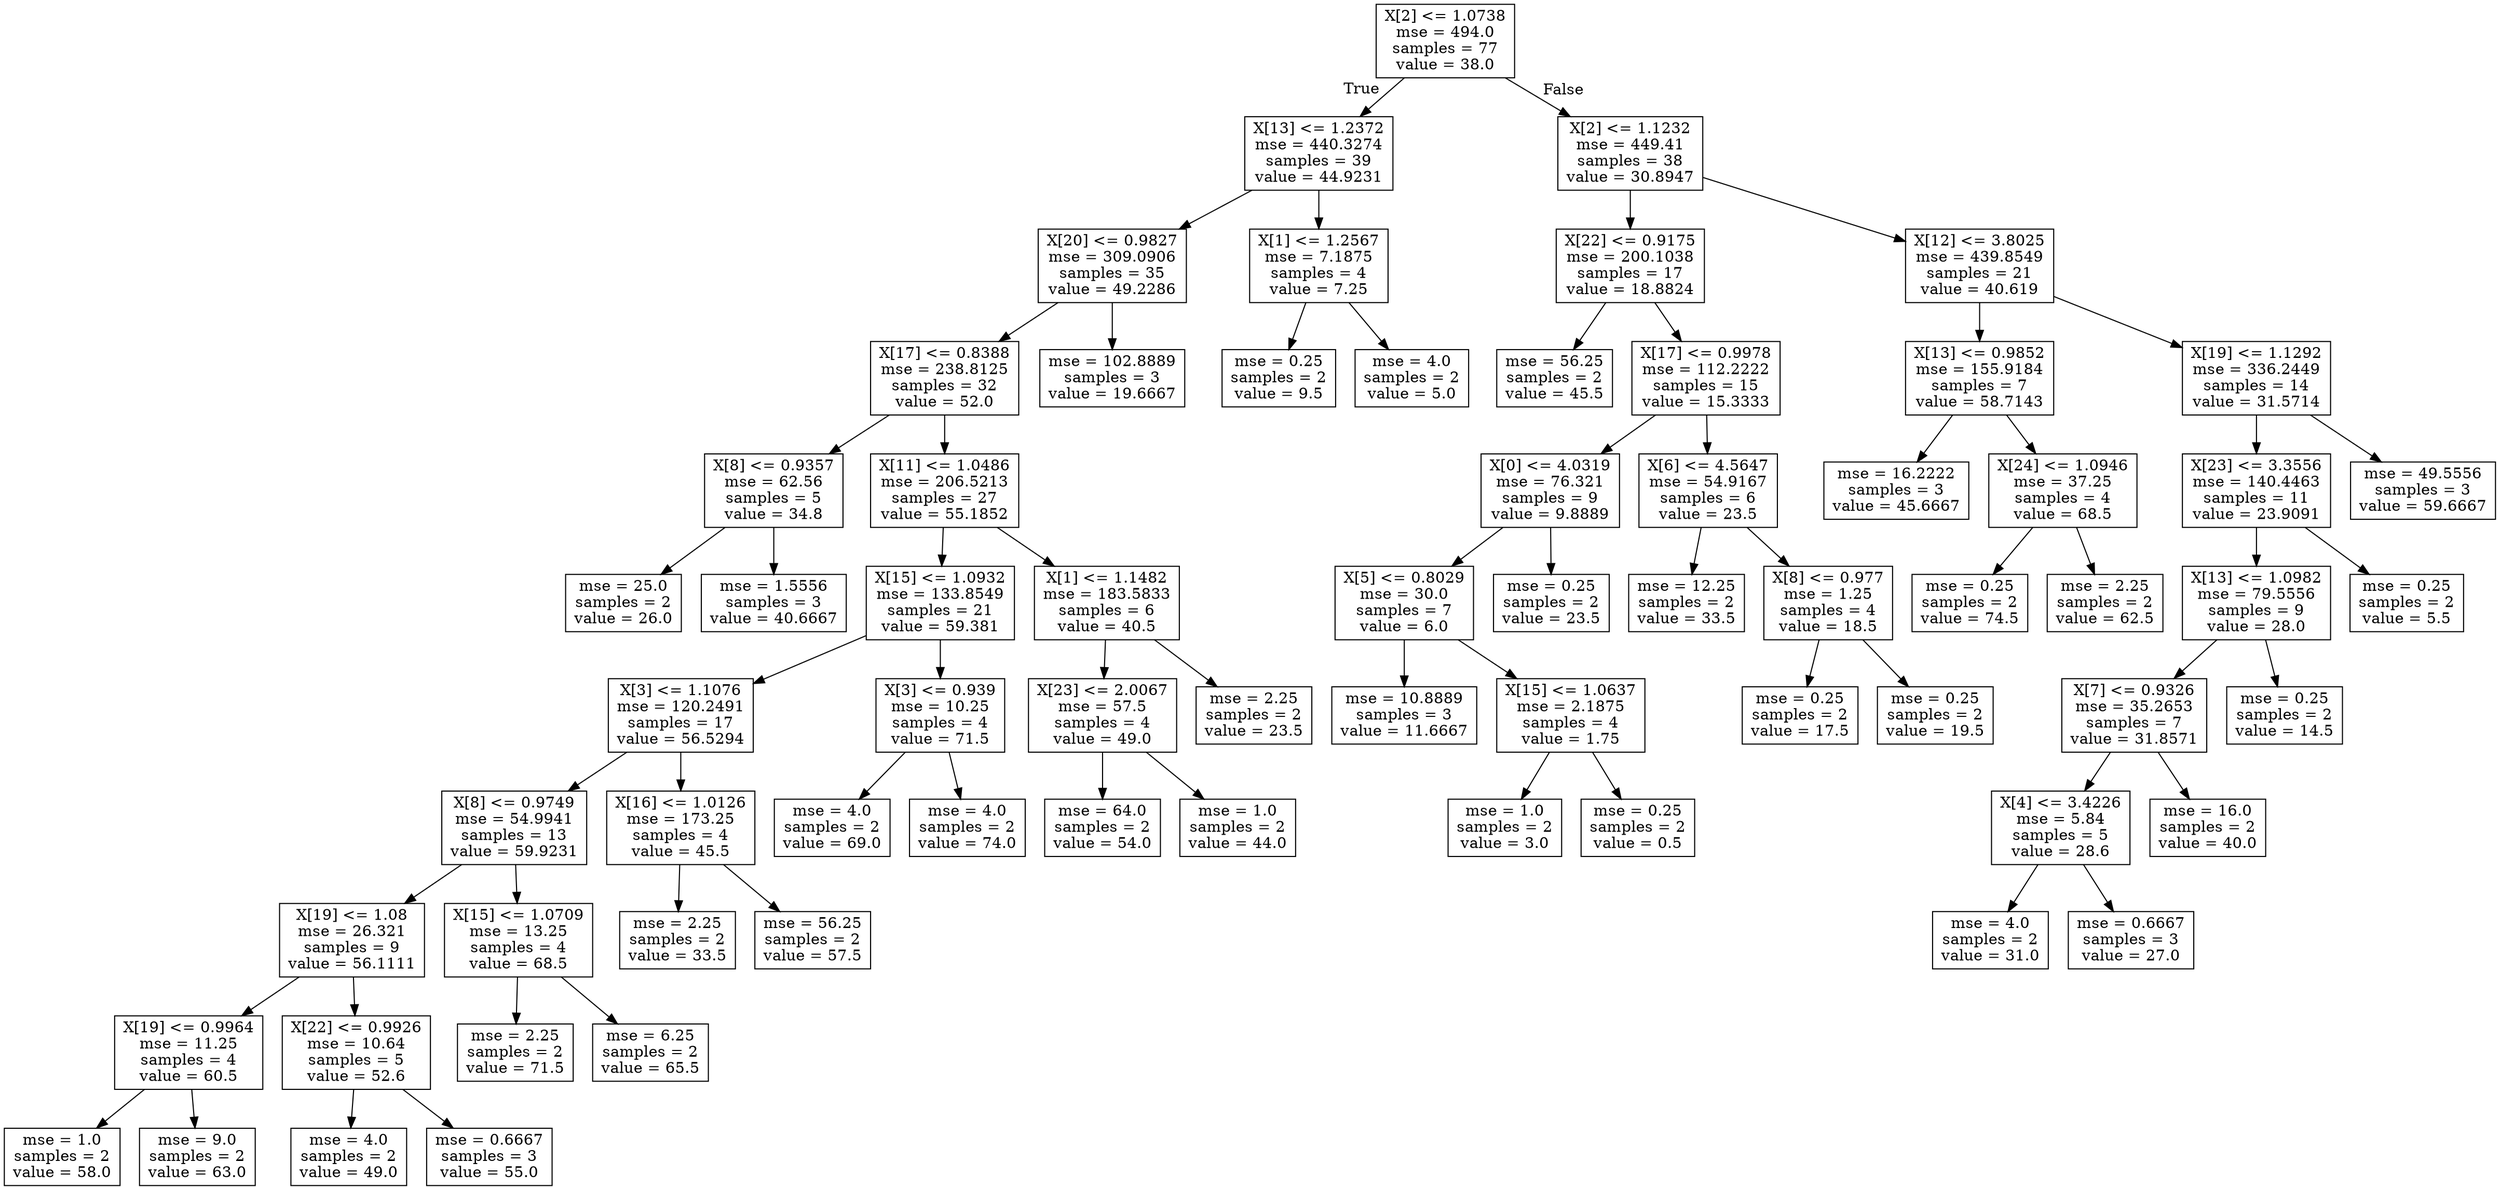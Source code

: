 digraph Tree {
node [shape=box] ;
0 [label="X[2] <= 1.0738\nmse = 494.0\nsamples = 77\nvalue = 38.0"] ;
1 [label="X[13] <= 1.2372\nmse = 440.3274\nsamples = 39\nvalue = 44.9231"] ;
0 -> 1 [labeldistance=2.5, labelangle=45, headlabel="True"] ;
2 [label="X[20] <= 0.9827\nmse = 309.0906\nsamples = 35\nvalue = 49.2286"] ;
1 -> 2 ;
3 [label="X[17] <= 0.8388\nmse = 238.8125\nsamples = 32\nvalue = 52.0"] ;
2 -> 3 ;
4 [label="X[8] <= 0.9357\nmse = 62.56\nsamples = 5\nvalue = 34.8"] ;
3 -> 4 ;
5 [label="mse = 25.0\nsamples = 2\nvalue = 26.0"] ;
4 -> 5 ;
6 [label="mse = 1.5556\nsamples = 3\nvalue = 40.6667"] ;
4 -> 6 ;
7 [label="X[11] <= 1.0486\nmse = 206.5213\nsamples = 27\nvalue = 55.1852"] ;
3 -> 7 ;
8 [label="X[15] <= 1.0932\nmse = 133.8549\nsamples = 21\nvalue = 59.381"] ;
7 -> 8 ;
9 [label="X[3] <= 1.1076\nmse = 120.2491\nsamples = 17\nvalue = 56.5294"] ;
8 -> 9 ;
10 [label="X[8] <= 0.9749\nmse = 54.9941\nsamples = 13\nvalue = 59.9231"] ;
9 -> 10 ;
11 [label="X[19] <= 1.08\nmse = 26.321\nsamples = 9\nvalue = 56.1111"] ;
10 -> 11 ;
12 [label="X[19] <= 0.9964\nmse = 11.25\nsamples = 4\nvalue = 60.5"] ;
11 -> 12 ;
13 [label="mse = 1.0\nsamples = 2\nvalue = 58.0"] ;
12 -> 13 ;
14 [label="mse = 9.0\nsamples = 2\nvalue = 63.0"] ;
12 -> 14 ;
15 [label="X[22] <= 0.9926\nmse = 10.64\nsamples = 5\nvalue = 52.6"] ;
11 -> 15 ;
16 [label="mse = 4.0\nsamples = 2\nvalue = 49.0"] ;
15 -> 16 ;
17 [label="mse = 0.6667\nsamples = 3\nvalue = 55.0"] ;
15 -> 17 ;
18 [label="X[15] <= 1.0709\nmse = 13.25\nsamples = 4\nvalue = 68.5"] ;
10 -> 18 ;
19 [label="mse = 2.25\nsamples = 2\nvalue = 71.5"] ;
18 -> 19 ;
20 [label="mse = 6.25\nsamples = 2\nvalue = 65.5"] ;
18 -> 20 ;
21 [label="X[16] <= 1.0126\nmse = 173.25\nsamples = 4\nvalue = 45.5"] ;
9 -> 21 ;
22 [label="mse = 2.25\nsamples = 2\nvalue = 33.5"] ;
21 -> 22 ;
23 [label="mse = 56.25\nsamples = 2\nvalue = 57.5"] ;
21 -> 23 ;
24 [label="X[3] <= 0.939\nmse = 10.25\nsamples = 4\nvalue = 71.5"] ;
8 -> 24 ;
25 [label="mse = 4.0\nsamples = 2\nvalue = 69.0"] ;
24 -> 25 ;
26 [label="mse = 4.0\nsamples = 2\nvalue = 74.0"] ;
24 -> 26 ;
27 [label="X[1] <= 1.1482\nmse = 183.5833\nsamples = 6\nvalue = 40.5"] ;
7 -> 27 ;
28 [label="X[23] <= 2.0067\nmse = 57.5\nsamples = 4\nvalue = 49.0"] ;
27 -> 28 ;
29 [label="mse = 64.0\nsamples = 2\nvalue = 54.0"] ;
28 -> 29 ;
30 [label="mse = 1.0\nsamples = 2\nvalue = 44.0"] ;
28 -> 30 ;
31 [label="mse = 2.25\nsamples = 2\nvalue = 23.5"] ;
27 -> 31 ;
32 [label="mse = 102.8889\nsamples = 3\nvalue = 19.6667"] ;
2 -> 32 ;
33 [label="X[1] <= 1.2567\nmse = 7.1875\nsamples = 4\nvalue = 7.25"] ;
1 -> 33 ;
34 [label="mse = 0.25\nsamples = 2\nvalue = 9.5"] ;
33 -> 34 ;
35 [label="mse = 4.0\nsamples = 2\nvalue = 5.0"] ;
33 -> 35 ;
36 [label="X[2] <= 1.1232\nmse = 449.41\nsamples = 38\nvalue = 30.8947"] ;
0 -> 36 [labeldistance=2.5, labelangle=-45, headlabel="False"] ;
37 [label="X[22] <= 0.9175\nmse = 200.1038\nsamples = 17\nvalue = 18.8824"] ;
36 -> 37 ;
38 [label="mse = 56.25\nsamples = 2\nvalue = 45.5"] ;
37 -> 38 ;
39 [label="X[17] <= 0.9978\nmse = 112.2222\nsamples = 15\nvalue = 15.3333"] ;
37 -> 39 ;
40 [label="X[0] <= 4.0319\nmse = 76.321\nsamples = 9\nvalue = 9.8889"] ;
39 -> 40 ;
41 [label="X[5] <= 0.8029\nmse = 30.0\nsamples = 7\nvalue = 6.0"] ;
40 -> 41 ;
42 [label="mse = 10.8889\nsamples = 3\nvalue = 11.6667"] ;
41 -> 42 ;
43 [label="X[15] <= 1.0637\nmse = 2.1875\nsamples = 4\nvalue = 1.75"] ;
41 -> 43 ;
44 [label="mse = 1.0\nsamples = 2\nvalue = 3.0"] ;
43 -> 44 ;
45 [label="mse = 0.25\nsamples = 2\nvalue = 0.5"] ;
43 -> 45 ;
46 [label="mse = 0.25\nsamples = 2\nvalue = 23.5"] ;
40 -> 46 ;
47 [label="X[6] <= 4.5647\nmse = 54.9167\nsamples = 6\nvalue = 23.5"] ;
39 -> 47 ;
48 [label="mse = 12.25\nsamples = 2\nvalue = 33.5"] ;
47 -> 48 ;
49 [label="X[8] <= 0.977\nmse = 1.25\nsamples = 4\nvalue = 18.5"] ;
47 -> 49 ;
50 [label="mse = 0.25\nsamples = 2\nvalue = 17.5"] ;
49 -> 50 ;
51 [label="mse = 0.25\nsamples = 2\nvalue = 19.5"] ;
49 -> 51 ;
52 [label="X[12] <= 3.8025\nmse = 439.8549\nsamples = 21\nvalue = 40.619"] ;
36 -> 52 ;
53 [label="X[13] <= 0.9852\nmse = 155.9184\nsamples = 7\nvalue = 58.7143"] ;
52 -> 53 ;
54 [label="mse = 16.2222\nsamples = 3\nvalue = 45.6667"] ;
53 -> 54 ;
55 [label="X[24] <= 1.0946\nmse = 37.25\nsamples = 4\nvalue = 68.5"] ;
53 -> 55 ;
56 [label="mse = 0.25\nsamples = 2\nvalue = 74.5"] ;
55 -> 56 ;
57 [label="mse = 2.25\nsamples = 2\nvalue = 62.5"] ;
55 -> 57 ;
58 [label="X[19] <= 1.1292\nmse = 336.2449\nsamples = 14\nvalue = 31.5714"] ;
52 -> 58 ;
59 [label="X[23] <= 3.3556\nmse = 140.4463\nsamples = 11\nvalue = 23.9091"] ;
58 -> 59 ;
60 [label="X[13] <= 1.0982\nmse = 79.5556\nsamples = 9\nvalue = 28.0"] ;
59 -> 60 ;
61 [label="X[7] <= 0.9326\nmse = 35.2653\nsamples = 7\nvalue = 31.8571"] ;
60 -> 61 ;
62 [label="X[4] <= 3.4226\nmse = 5.84\nsamples = 5\nvalue = 28.6"] ;
61 -> 62 ;
63 [label="mse = 4.0\nsamples = 2\nvalue = 31.0"] ;
62 -> 63 ;
64 [label="mse = 0.6667\nsamples = 3\nvalue = 27.0"] ;
62 -> 64 ;
65 [label="mse = 16.0\nsamples = 2\nvalue = 40.0"] ;
61 -> 65 ;
66 [label="mse = 0.25\nsamples = 2\nvalue = 14.5"] ;
60 -> 66 ;
67 [label="mse = 0.25\nsamples = 2\nvalue = 5.5"] ;
59 -> 67 ;
68 [label="mse = 49.5556\nsamples = 3\nvalue = 59.6667"] ;
58 -> 68 ;
}
